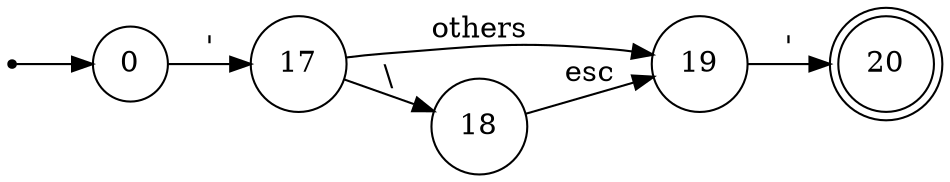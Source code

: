 digraph char {
    rankdir=LR
    node [shape=circle]
    s [shape=point]
    s -> 0

    0 -> 17 [label="'"]
    17 -> 19 [label=others]
    17 -> 18 [label="\\"]
    18 -> 19 [label=esc]
    19 -> 20 [label="'"]
    20 [shape=doublecircle]
}